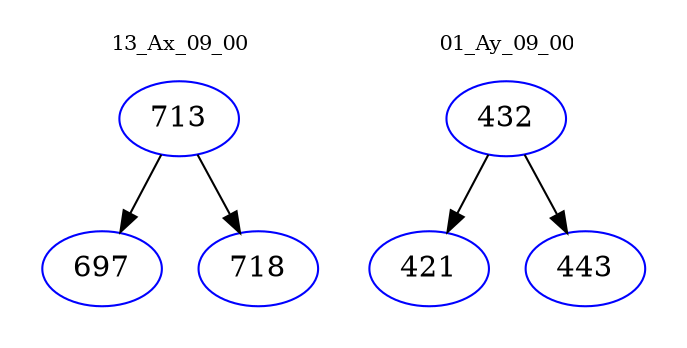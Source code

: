 digraph{
subgraph cluster_0 {
color = white
label = "13_Ax_09_00";
fontsize=10;
T0_713 [label="713", color="blue"]
T0_713 -> T0_697 [color="black"]
T0_697 [label="697", color="blue"]
T0_713 -> T0_718 [color="black"]
T0_718 [label="718", color="blue"]
}
subgraph cluster_1 {
color = white
label = "01_Ay_09_00";
fontsize=10;
T1_432 [label="432", color="blue"]
T1_432 -> T1_421 [color="black"]
T1_421 [label="421", color="blue"]
T1_432 -> T1_443 [color="black"]
T1_443 [label="443", color="blue"]
}
}
